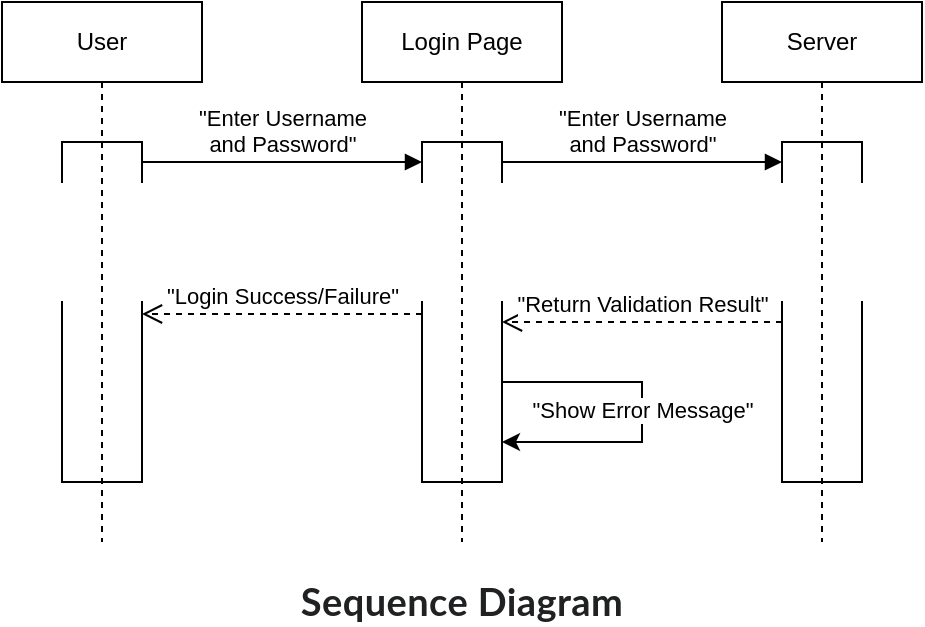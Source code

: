 <mxfile version="24.9.3">
  <diagram name="Page-1" id="UmImncsjw8I0hgPhHvTE">
    <mxGraphModel dx="812" dy="551" grid="1" gridSize="10" guides="1" tooltips="1" connect="1" arrows="1" fold="1" page="1" pageScale="1" pageWidth="850" pageHeight="1100" math="0" shadow="0">
      <root>
        <mxCell id="0" />
        <mxCell id="1" parent="0" />
        <mxCell id="5AjF7nYwhDz9AV7oWqka-1" value="User" style="shape=umlLifeline;perimeter=lifelinePerimeter;whiteSpace=wrap;html=1;container=1;dropTarget=0;collapsible=0;recursiveResize=0;outlineConnect=0;portConstraint=eastwest;newEdgeStyle={&quot;curved&quot;:0,&quot;rounded&quot;:0};" vertex="1" parent="1">
          <mxGeometry x="150" y="70" width="100" height="270" as="geometry" />
        </mxCell>
        <mxCell id="5AjF7nYwhDz9AV7oWqka-2" value="" style="shape=partialRectangle;whiteSpace=wrap;html=1;bottom=0;fillColor=none;point=[];connectable=0;targetShapes=umlLifeline;" vertex="1" parent="5AjF7nYwhDz9AV7oWqka-1">
          <mxGeometry x="30" y="70" width="40" height="20" as="geometry" />
        </mxCell>
        <mxCell id="5AjF7nYwhDz9AV7oWqka-3" value="" style="shape=partialRectangle;whiteSpace=wrap;html=1;top=0;fillColor=none;point=[];connectable=0;targetShapes=umlLifeline;" vertex="1" parent="5AjF7nYwhDz9AV7oWqka-1">
          <mxGeometry x="30" y="150" width="40" height="90" as="geometry" />
        </mxCell>
        <mxCell id="5AjF7nYwhDz9AV7oWqka-4" value="Login Page" style="shape=umlLifeline;perimeter=lifelinePerimeter;whiteSpace=wrap;html=1;container=1;dropTarget=0;collapsible=0;recursiveResize=0;outlineConnect=0;portConstraint=eastwest;newEdgeStyle={&quot;curved&quot;:0,&quot;rounded&quot;:0};" vertex="1" parent="1">
          <mxGeometry x="330" y="70" width="100" height="270" as="geometry" />
        </mxCell>
        <mxCell id="5AjF7nYwhDz9AV7oWqka-5" value="" style="shape=partialRectangle;whiteSpace=wrap;html=1;bottom=0;fillColor=none;point=[];connectable=0;targetShapes=umlLifeline;" vertex="1" parent="5AjF7nYwhDz9AV7oWqka-4">
          <mxGeometry x="30" y="70" width="40" height="20" as="geometry" />
        </mxCell>
        <mxCell id="5AjF7nYwhDz9AV7oWqka-6" value="" style="shape=partialRectangle;whiteSpace=wrap;html=1;top=0;fillColor=none;point=[];connectable=0;targetShapes=umlLifeline;" vertex="1" parent="5AjF7nYwhDz9AV7oWqka-4">
          <mxGeometry x="30" y="150" width="40" height="90" as="geometry" />
        </mxCell>
        <mxCell id="5AjF7nYwhDz9AV7oWqka-7" value="Server" style="shape=umlLifeline;perimeter=lifelinePerimeter;whiteSpace=wrap;html=1;container=1;dropTarget=0;collapsible=0;recursiveResize=0;outlineConnect=0;portConstraint=eastwest;newEdgeStyle={&quot;curved&quot;:0,&quot;rounded&quot;:0};" vertex="1" parent="1">
          <mxGeometry x="510" y="70" width="100" height="270" as="geometry" />
        </mxCell>
        <mxCell id="5AjF7nYwhDz9AV7oWqka-8" value="" style="shape=partialRectangle;whiteSpace=wrap;html=1;bottom=0;fillColor=none;point=[];connectable=0;targetShapes=umlLifeline;" vertex="1" parent="5AjF7nYwhDz9AV7oWqka-7">
          <mxGeometry x="30" y="70" width="40" height="20" as="geometry" />
        </mxCell>
        <mxCell id="5AjF7nYwhDz9AV7oWqka-9" value="" style="shape=partialRectangle;whiteSpace=wrap;html=1;top=0;fillColor=none;point=[];connectable=0;targetShapes=umlLifeline;" vertex="1" parent="5AjF7nYwhDz9AV7oWqka-7">
          <mxGeometry x="30" y="150" width="40" height="90" as="geometry" />
        </mxCell>
        <mxCell id="5AjF7nYwhDz9AV7oWqka-11" value="&quot;Enter Username&lt;div&gt;and Password&quot;&lt;/div&gt;" style="html=1;verticalAlign=bottom;endArrow=block;curved=0;rounded=0;" edge="1" parent="1">
          <mxGeometry width="80" relative="1" as="geometry">
            <mxPoint x="220" y="150" as="sourcePoint" />
            <mxPoint x="360" y="150" as="targetPoint" />
            <mxPoint as="offset" />
          </mxGeometry>
        </mxCell>
        <mxCell id="5AjF7nYwhDz9AV7oWqka-12" value="&quot;Login Success/Failure&quot;" style="html=1;verticalAlign=bottom;endArrow=open;dashed=1;endSize=8;curved=0;rounded=0;" edge="1" parent="1">
          <mxGeometry relative="1" as="geometry">
            <mxPoint x="360" y="226" as="sourcePoint" />
            <mxPoint x="220" y="226" as="targetPoint" />
            <mxPoint as="offset" />
          </mxGeometry>
        </mxCell>
        <mxCell id="5AjF7nYwhDz9AV7oWqka-14" value="&quot;Enter Username&lt;div&gt;and Password&quot;&lt;/div&gt;" style="html=1;verticalAlign=bottom;endArrow=block;curved=0;rounded=0;" edge="1" parent="1">
          <mxGeometry width="80" relative="1" as="geometry">
            <mxPoint x="400" y="150" as="sourcePoint" />
            <mxPoint x="540" y="150" as="targetPoint" />
            <mxPoint as="offset" />
          </mxGeometry>
        </mxCell>
        <mxCell id="5AjF7nYwhDz9AV7oWqka-15" value="&quot;Return Validation Result&quot;" style="html=1;verticalAlign=bottom;endArrow=open;dashed=1;endSize=8;curved=0;rounded=0;" edge="1" parent="1">
          <mxGeometry relative="1" as="geometry">
            <mxPoint x="540" y="230" as="sourcePoint" />
            <mxPoint x="400" y="230" as="targetPoint" />
            <mxPoint as="offset" />
          </mxGeometry>
        </mxCell>
        <mxCell id="5AjF7nYwhDz9AV7oWqka-21" style="edgeStyle=orthogonalEdgeStyle;rounded=0;orthogonalLoop=1;jettySize=auto;html=1;curved=0;" edge="1" parent="1">
          <mxGeometry relative="1" as="geometry">
            <mxPoint x="400" y="270.0" as="sourcePoint" />
            <mxPoint x="400" y="290.0" as="targetPoint" />
            <Array as="points">
              <mxPoint x="400" y="260" />
              <mxPoint x="470" y="260" />
              <mxPoint x="470" y="290" />
            </Array>
          </mxGeometry>
        </mxCell>
        <mxCell id="5AjF7nYwhDz9AV7oWqka-24" value="&quot;Show Error Message&quot;" style="edgeLabel;html=1;align=center;verticalAlign=middle;resizable=0;points=[];" vertex="1" connectable="0" parent="5AjF7nYwhDz9AV7oWqka-21">
          <mxGeometry x="0.046" relative="1" as="geometry">
            <mxPoint as="offset" />
          </mxGeometry>
        </mxCell>
        <mxCell id="5AjF7nYwhDz9AV7oWqka-25" value="&lt;strong style=&quot;color: rgb(32, 33, 34); font-family: Lato, &amp;quot;Lucida Sans Unicode&amp;quot;, &amp;quot;Lucida Grande&amp;quot;, sans-serif; font-size: 19px; letter-spacing: 0.2px; text-align: left; background-color: rgb(255, 255, 255);&quot;&gt;Sequence Diagram&lt;/strong&gt;" style="text;html=1;align=center;verticalAlign=middle;whiteSpace=wrap;rounded=0;" vertex="1" parent="1">
          <mxGeometry x="290" y="360" width="180" height="20" as="geometry" />
        </mxCell>
      </root>
    </mxGraphModel>
  </diagram>
</mxfile>

